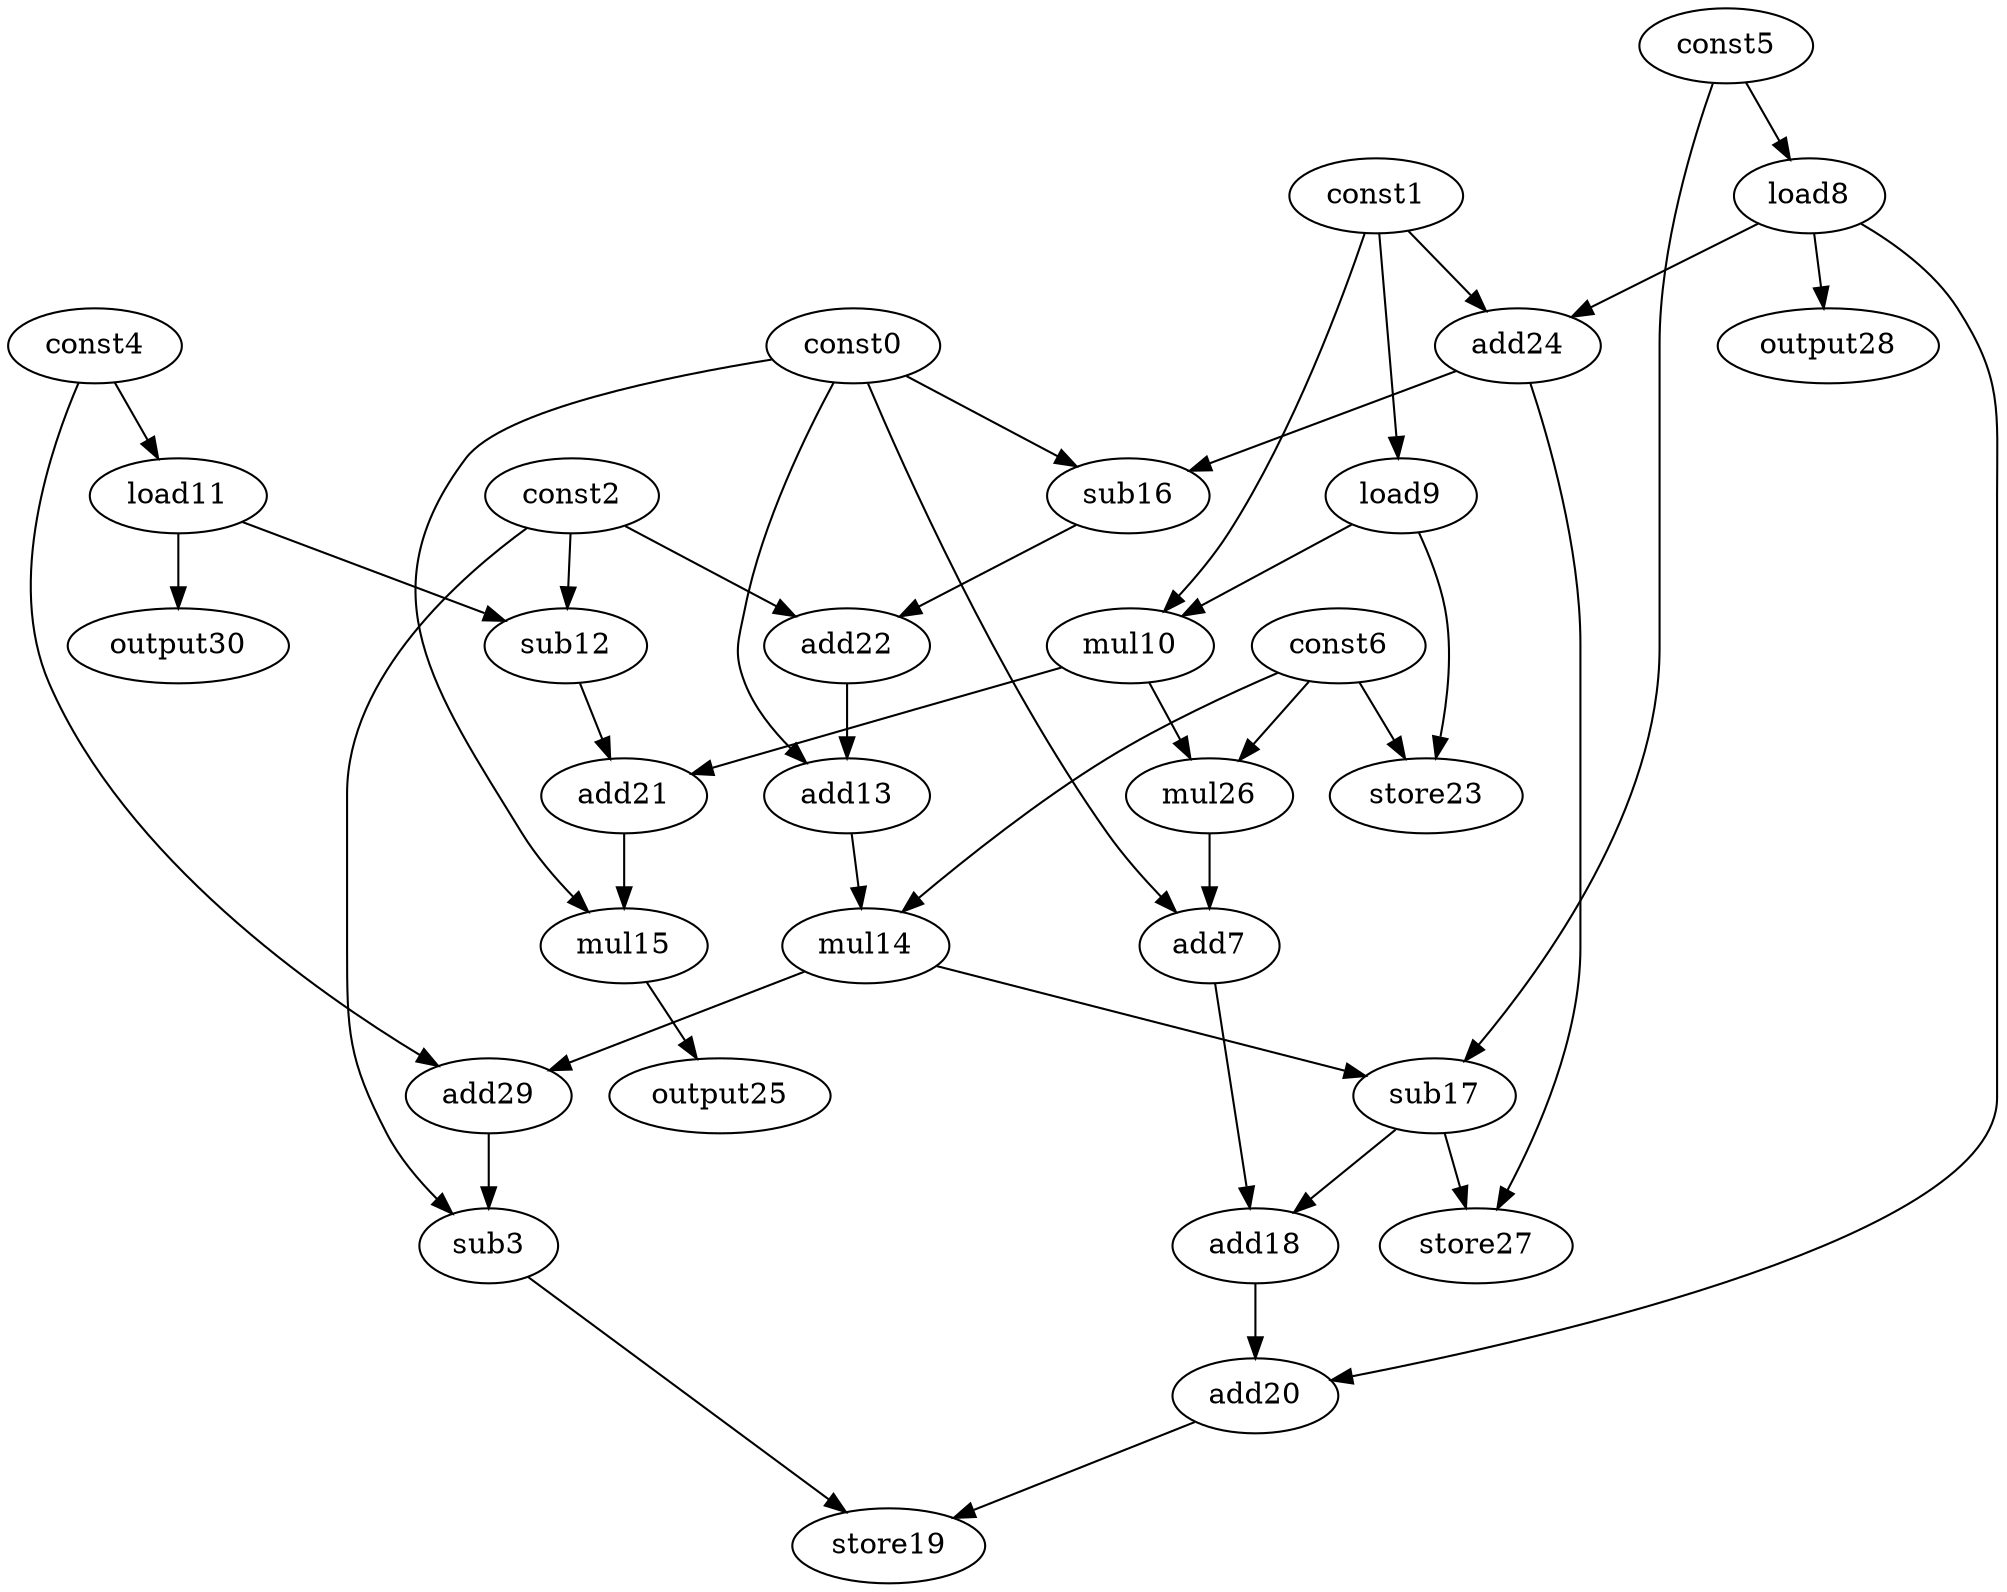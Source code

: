 digraph G { 
const0[opcode=const]; 
const1[opcode=const]; 
const2[opcode=const]; 
sub3[opcode=sub]; 
const4[opcode=const]; 
const5[opcode=const]; 
const6[opcode=const]; 
add7[opcode=add]; 
load8[opcode=load]; 
load9[opcode=load]; 
mul10[opcode=mul]; 
load11[opcode=load]; 
sub12[opcode=sub]; 
add13[opcode=add]; 
mul14[opcode=mul]; 
mul15[opcode=mul]; 
sub16[opcode=sub]; 
sub17[opcode=sub]; 
add18[opcode=add]; 
store19[opcode=store]; 
add20[opcode=add]; 
add21[opcode=add]; 
add22[opcode=add]; 
store23[opcode=store]; 
add24[opcode=add]; 
output25[opcode=output]; 
mul26[opcode=mul]; 
store27[opcode=store]; 
output28[opcode=output]; 
add29[opcode=add]; 
output30[opcode=output]; 
const5->load8[operand=0];
const1->load9[operand=0];
const4->load11[operand=0];
load9->mul10[operand=0];
const1->mul10[operand=1];
const2->sub12[operand=0];
load11->sub12[operand=1];
load9->store23[operand=0];
const6->store23[operand=1];
load8->add24[operand=0];
const1->add24[operand=1];
load8->output28[operand=0];
load11->output30[operand=0];
const0->sub16[operand=0];
add24->sub16[operand=1];
mul10->add21[operand=0];
sub12->add21[operand=1];
mul10->mul26[operand=0];
const6->mul26[operand=1];
const0->add7[operand=0];
mul26->add7[operand=1];
const0->mul15[operand=0];
add21->mul15[operand=1];
sub16->add22[operand=0];
const2->add22[operand=1];
const0->add13[operand=0];
add22->add13[operand=1];
mul15->output25[operand=0];
add13->mul14[operand=0];
const6->mul14[operand=1];
const5->sub17[operand=0];
mul14->sub17[operand=1];
const4->add29[operand=0];
mul14->add29[operand=1];
const2->sub3[operand=0];
add29->sub3[operand=1];
sub17->add18[operand=0];
add7->add18[operand=1];
add24->store27[operand=0];
sub17->store27[operand=1];
load8->add20[operand=0];
add18->add20[operand=1];
sub3->store19[operand=0];
add20->store19[operand=1];
}
